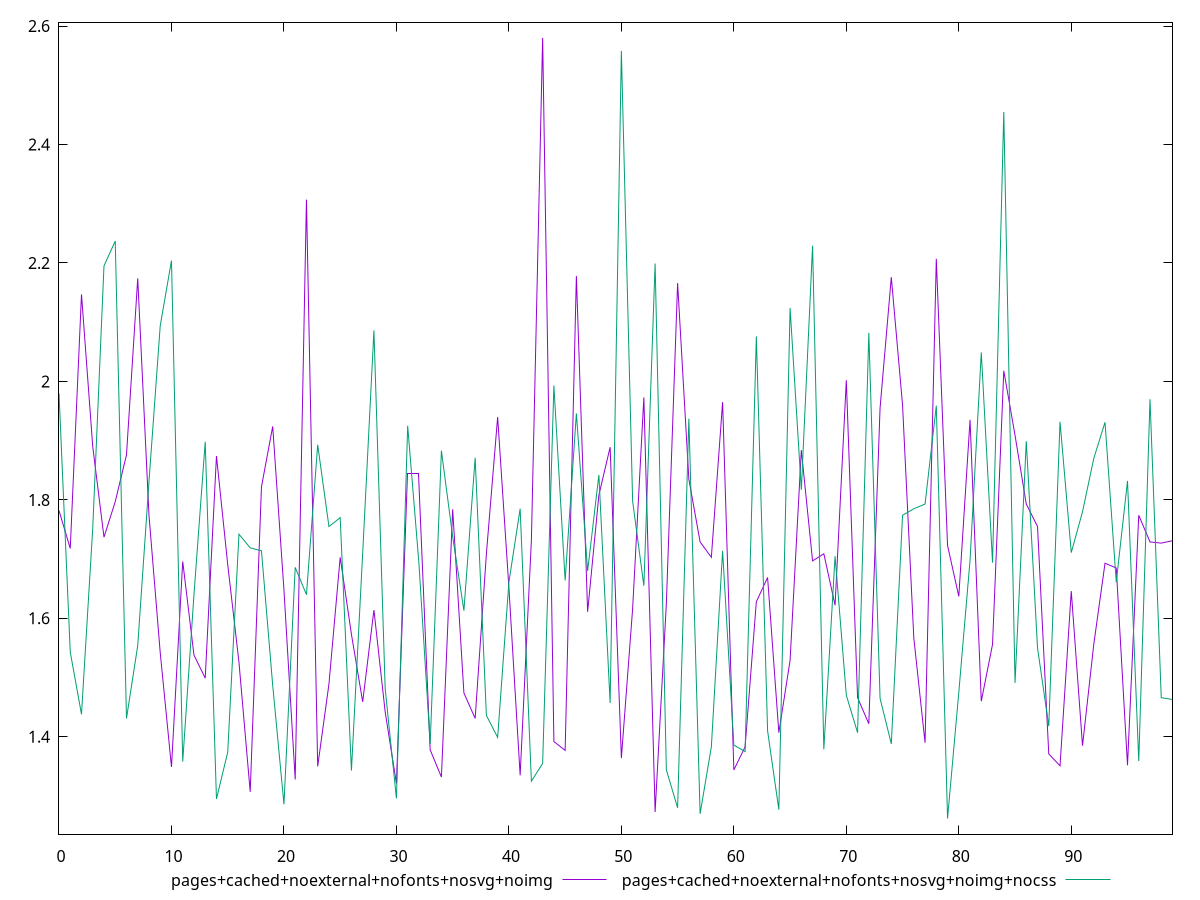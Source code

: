 reset

$pagesCachedNoexternalNofontsNosvgNoimg <<EOF
0 1.782
1 1.718
2 2.1470000000000002
3 1.8900000000000001
4 1.737
5 1.797
6 1.8760000000000001
7 2.174
8 1.774
9 1.542
10 1.3490000000000002
11 1.6960000000000002
12 1.5379999999999998
13 1.499
14 1.8739999999999999
15 1.6909999999999998
16 1.526
17 1.307
18 1.8219999999999998
19 1.924
20 1.6480000000000001
21 1.328
22 2.307
23 1.3499999999999999
24 1.4889999999999999
25 1.7029999999999998
26 1.573
27 1.4589999999999999
28 1.614
29 1.442
30 1.321
31 1.8439999999999999
32 1.8439999999999999
33 1.3780000000000001
34 1.332
35 1.7839999999999998
36 1.474
37 1.431
38 1.7089999999999999
39 1.94
40 1.6519999999999997
41 1.335
42 1.732
43 2.58
44 1.392
45 1.377
46 2.178
47 1.611
48 1.8079999999999998
49 1.889
50 1.3639999999999999
51 1.6159999999999999
52 1.9729999999999999
53 1.273
54 1.625
55 2.166
56 1.835
57 1.729
58 1.7029999999999998
59 1.9649999999999999
60 1.3439999999999999
61 1.383
62 1.6280000000000001
63 1.669
64 1.407
65 1.529
66 1.8840000000000001
67 1.697
68 1.7089999999999999
69 1.622
70 2.002
71 1.466
72 1.4220000000000002
73 1.955
74 2.176
75 1.9599999999999997
76 1.567
77 1.39
78 2.207
79 1.723
80 1.637
81 1.9349999999999998
82 1.46
83 1.556
84 2.018
85 1.9089999999999998
86 1.793
87 1.7550000000000003
88 1.371
89 1.351
90 1.6460000000000001
91 1.385
92 1.556
93 1.6929999999999998
94 1.6849999999999998
95 1.352
96 1.774
97 1.729
98 1.727
99 1.7309999999999999
EOF

$pagesCachedNoexternalNofontsNosvgNoimgNocss <<EOF
0 1.98
1 1.543
2 1.438
3 1.752
4 2.195
5 2.237
6 1.431
7 1.554
8 1.8309999999999997
9 2.094
10 2.204
11 1.3579999999999999
12 1.6400000000000001
13 1.8980000000000001
14 1.2950000000000002
15 1.374
16 1.7420000000000002
17 1.719
18 1.7139999999999997
19 1.4869999999999999
20 1.286
21 1.6860000000000002
22 1.6400000000000001
23 1.893
24 1.755
25 1.7700000000000002
26 1.343
27 1.71
28 2.086
29 1.481
30 1.296
31 1.925
32 1.693
33 1.388
34 1.883
35 1.738
36 1.613
37 1.8709999999999998
38 1.436
39 1.399
40 1.661
41 1.785
42 1.325
43 1.355
44 1.9929999999999999
45 1.6640000000000001
46 1.946
47 1.68
48 1.842
49 1.457
50 2.558
51 1.798
52 1.6549999999999998
53 2.1990000000000003
54 1.3439999999999999
55 1.28
56 1.937
57 1.27
58 1.383
59 1.7139999999999997
60 1.386
61 1.375
62 2.0759999999999996
63 1.4100000000000001
64 1.277
65 2.1239999999999997
66 1.8169999999999997
67 2.229
68 1.379
69 1.705
70 1.47
71 1.407
72 2.082
73 1.465
74 1.388
75 1.774
76 1.7850000000000001
77 1.793
78 1.959
79 1.262
80 1.475
81 1.698
82 2.0490000000000004
83 1.694
84 2.455
85 1.4909999999999999
86 1.899
87 1.55
88 1.4180000000000001
89 1.932
90 1.711
91 1.7799999999999998
92 1.87
93 1.9309999999999998
94 1.661
95 1.8319999999999999
96 1.359
97 1.97
98 1.4660000000000002
99 1.4629999999999999
EOF

set key outside below
set xrange [0:99]
set yrange [1.23564:2.60636]
set trange [1.23564:2.60636]
set terminal svg size 640, 500 enhanced background rgb 'white'
set output "report_00007_2020-12-11T15:55:29.892Z/server-response-time/comparison/line/11_vs_12.svg"

plot $pagesCachedNoexternalNofontsNosvgNoimg title "pages+cached+noexternal+nofonts+nosvg+noimg" with line, \
     $pagesCachedNoexternalNofontsNosvgNoimgNocss title "pages+cached+noexternal+nofonts+nosvg+noimg+nocss" with line

reset
